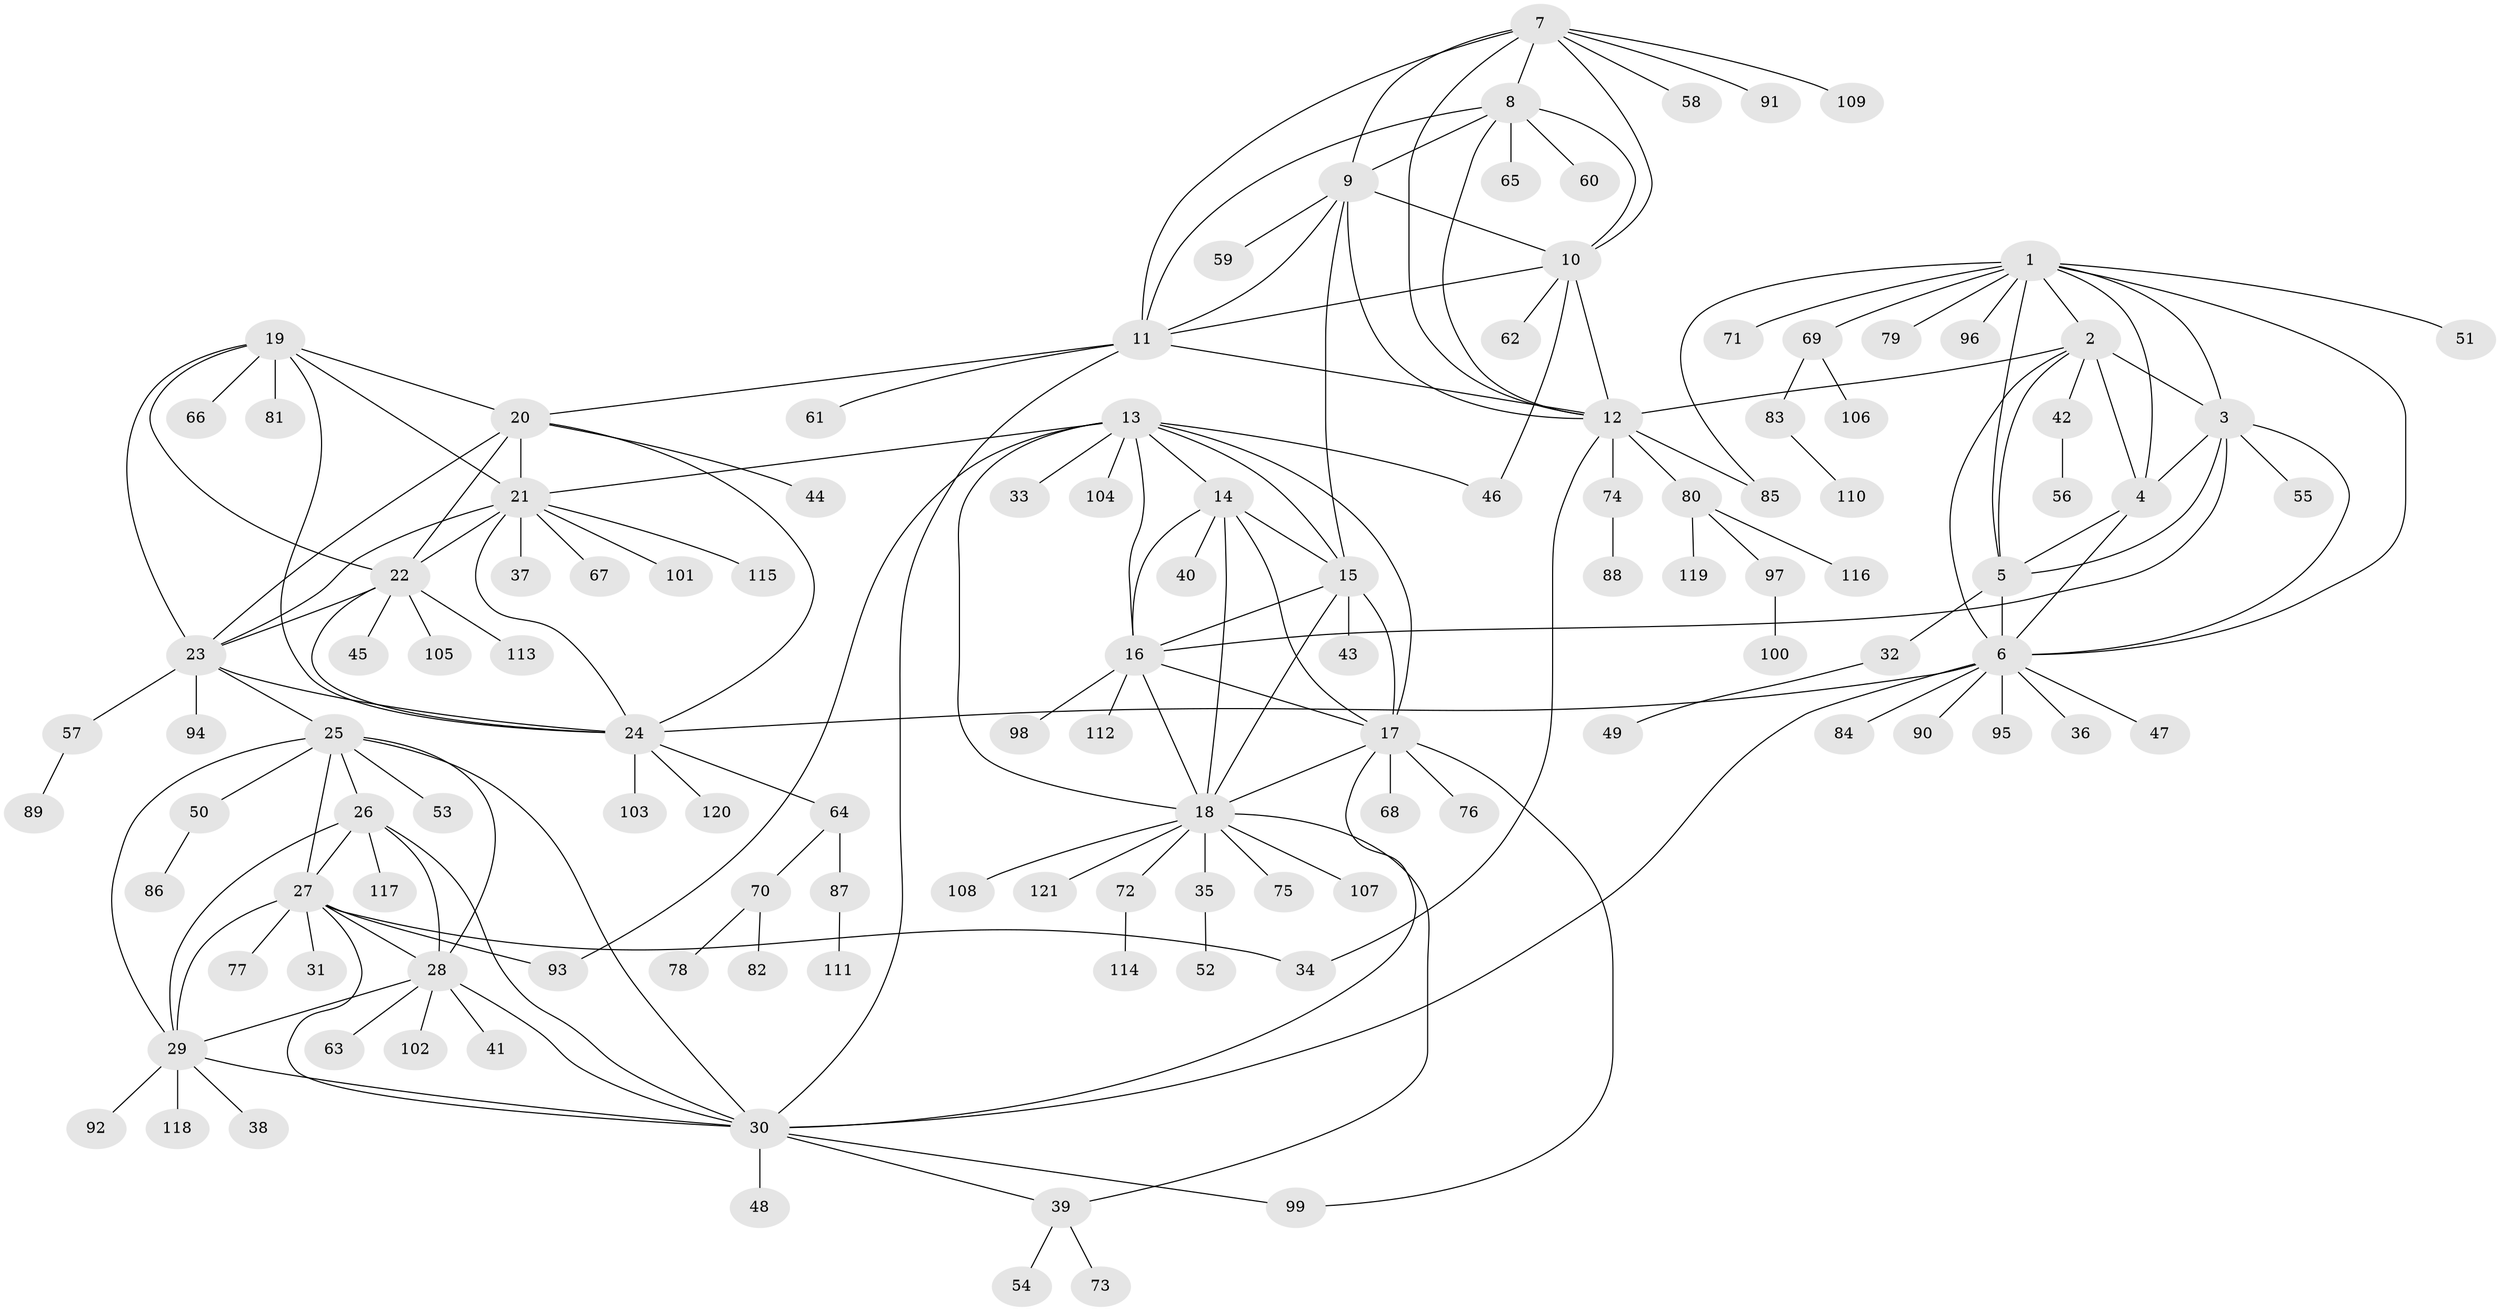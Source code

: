 // Generated by graph-tools (version 1.1) at 2025/15/03/09/25 04:15:47]
// undirected, 121 vertices, 182 edges
graph export_dot {
graph [start="1"]
  node [color=gray90,style=filled];
  1;
  2;
  3;
  4;
  5;
  6;
  7;
  8;
  9;
  10;
  11;
  12;
  13;
  14;
  15;
  16;
  17;
  18;
  19;
  20;
  21;
  22;
  23;
  24;
  25;
  26;
  27;
  28;
  29;
  30;
  31;
  32;
  33;
  34;
  35;
  36;
  37;
  38;
  39;
  40;
  41;
  42;
  43;
  44;
  45;
  46;
  47;
  48;
  49;
  50;
  51;
  52;
  53;
  54;
  55;
  56;
  57;
  58;
  59;
  60;
  61;
  62;
  63;
  64;
  65;
  66;
  67;
  68;
  69;
  70;
  71;
  72;
  73;
  74;
  75;
  76;
  77;
  78;
  79;
  80;
  81;
  82;
  83;
  84;
  85;
  86;
  87;
  88;
  89;
  90;
  91;
  92;
  93;
  94;
  95;
  96;
  97;
  98;
  99;
  100;
  101;
  102;
  103;
  104;
  105;
  106;
  107;
  108;
  109;
  110;
  111;
  112;
  113;
  114;
  115;
  116;
  117;
  118;
  119;
  120;
  121;
  1 -- 2;
  1 -- 3;
  1 -- 4;
  1 -- 5;
  1 -- 6;
  1 -- 51;
  1 -- 69;
  1 -- 71;
  1 -- 79;
  1 -- 85;
  1 -- 96;
  2 -- 3;
  2 -- 4;
  2 -- 5;
  2 -- 6;
  2 -- 12;
  2 -- 42;
  3 -- 4;
  3 -- 5;
  3 -- 6;
  3 -- 16;
  3 -- 55;
  4 -- 5;
  4 -- 6;
  5 -- 6;
  5 -- 32;
  6 -- 24;
  6 -- 30;
  6 -- 36;
  6 -- 47;
  6 -- 84;
  6 -- 90;
  6 -- 95;
  7 -- 8;
  7 -- 9;
  7 -- 10;
  7 -- 11;
  7 -- 12;
  7 -- 58;
  7 -- 91;
  7 -- 109;
  8 -- 9;
  8 -- 10;
  8 -- 11;
  8 -- 12;
  8 -- 60;
  8 -- 65;
  9 -- 10;
  9 -- 11;
  9 -- 12;
  9 -- 15;
  9 -- 59;
  10 -- 11;
  10 -- 12;
  10 -- 46;
  10 -- 62;
  11 -- 12;
  11 -- 20;
  11 -- 30;
  11 -- 61;
  12 -- 34;
  12 -- 74;
  12 -- 80;
  12 -- 85;
  13 -- 14;
  13 -- 15;
  13 -- 16;
  13 -- 17;
  13 -- 18;
  13 -- 21;
  13 -- 33;
  13 -- 46;
  13 -- 93;
  13 -- 104;
  14 -- 15;
  14 -- 16;
  14 -- 17;
  14 -- 18;
  14 -- 40;
  15 -- 16;
  15 -- 17;
  15 -- 18;
  15 -- 43;
  16 -- 17;
  16 -- 18;
  16 -- 98;
  16 -- 112;
  17 -- 18;
  17 -- 30;
  17 -- 68;
  17 -- 76;
  17 -- 99;
  18 -- 35;
  18 -- 39;
  18 -- 72;
  18 -- 75;
  18 -- 107;
  18 -- 108;
  18 -- 121;
  19 -- 20;
  19 -- 21;
  19 -- 22;
  19 -- 23;
  19 -- 24;
  19 -- 66;
  19 -- 81;
  20 -- 21;
  20 -- 22;
  20 -- 23;
  20 -- 24;
  20 -- 44;
  21 -- 22;
  21 -- 23;
  21 -- 24;
  21 -- 37;
  21 -- 67;
  21 -- 101;
  21 -- 115;
  22 -- 23;
  22 -- 24;
  22 -- 45;
  22 -- 105;
  22 -- 113;
  23 -- 24;
  23 -- 25;
  23 -- 57;
  23 -- 94;
  24 -- 64;
  24 -- 103;
  24 -- 120;
  25 -- 26;
  25 -- 27;
  25 -- 28;
  25 -- 29;
  25 -- 30;
  25 -- 50;
  25 -- 53;
  26 -- 27;
  26 -- 28;
  26 -- 29;
  26 -- 30;
  26 -- 117;
  27 -- 28;
  27 -- 29;
  27 -- 30;
  27 -- 31;
  27 -- 34;
  27 -- 77;
  27 -- 93;
  28 -- 29;
  28 -- 30;
  28 -- 41;
  28 -- 63;
  28 -- 102;
  29 -- 30;
  29 -- 38;
  29 -- 92;
  29 -- 118;
  30 -- 39;
  30 -- 48;
  30 -- 99;
  32 -- 49;
  35 -- 52;
  39 -- 54;
  39 -- 73;
  42 -- 56;
  50 -- 86;
  57 -- 89;
  64 -- 70;
  64 -- 87;
  69 -- 83;
  69 -- 106;
  70 -- 78;
  70 -- 82;
  72 -- 114;
  74 -- 88;
  80 -- 97;
  80 -- 116;
  80 -- 119;
  83 -- 110;
  87 -- 111;
  97 -- 100;
}

